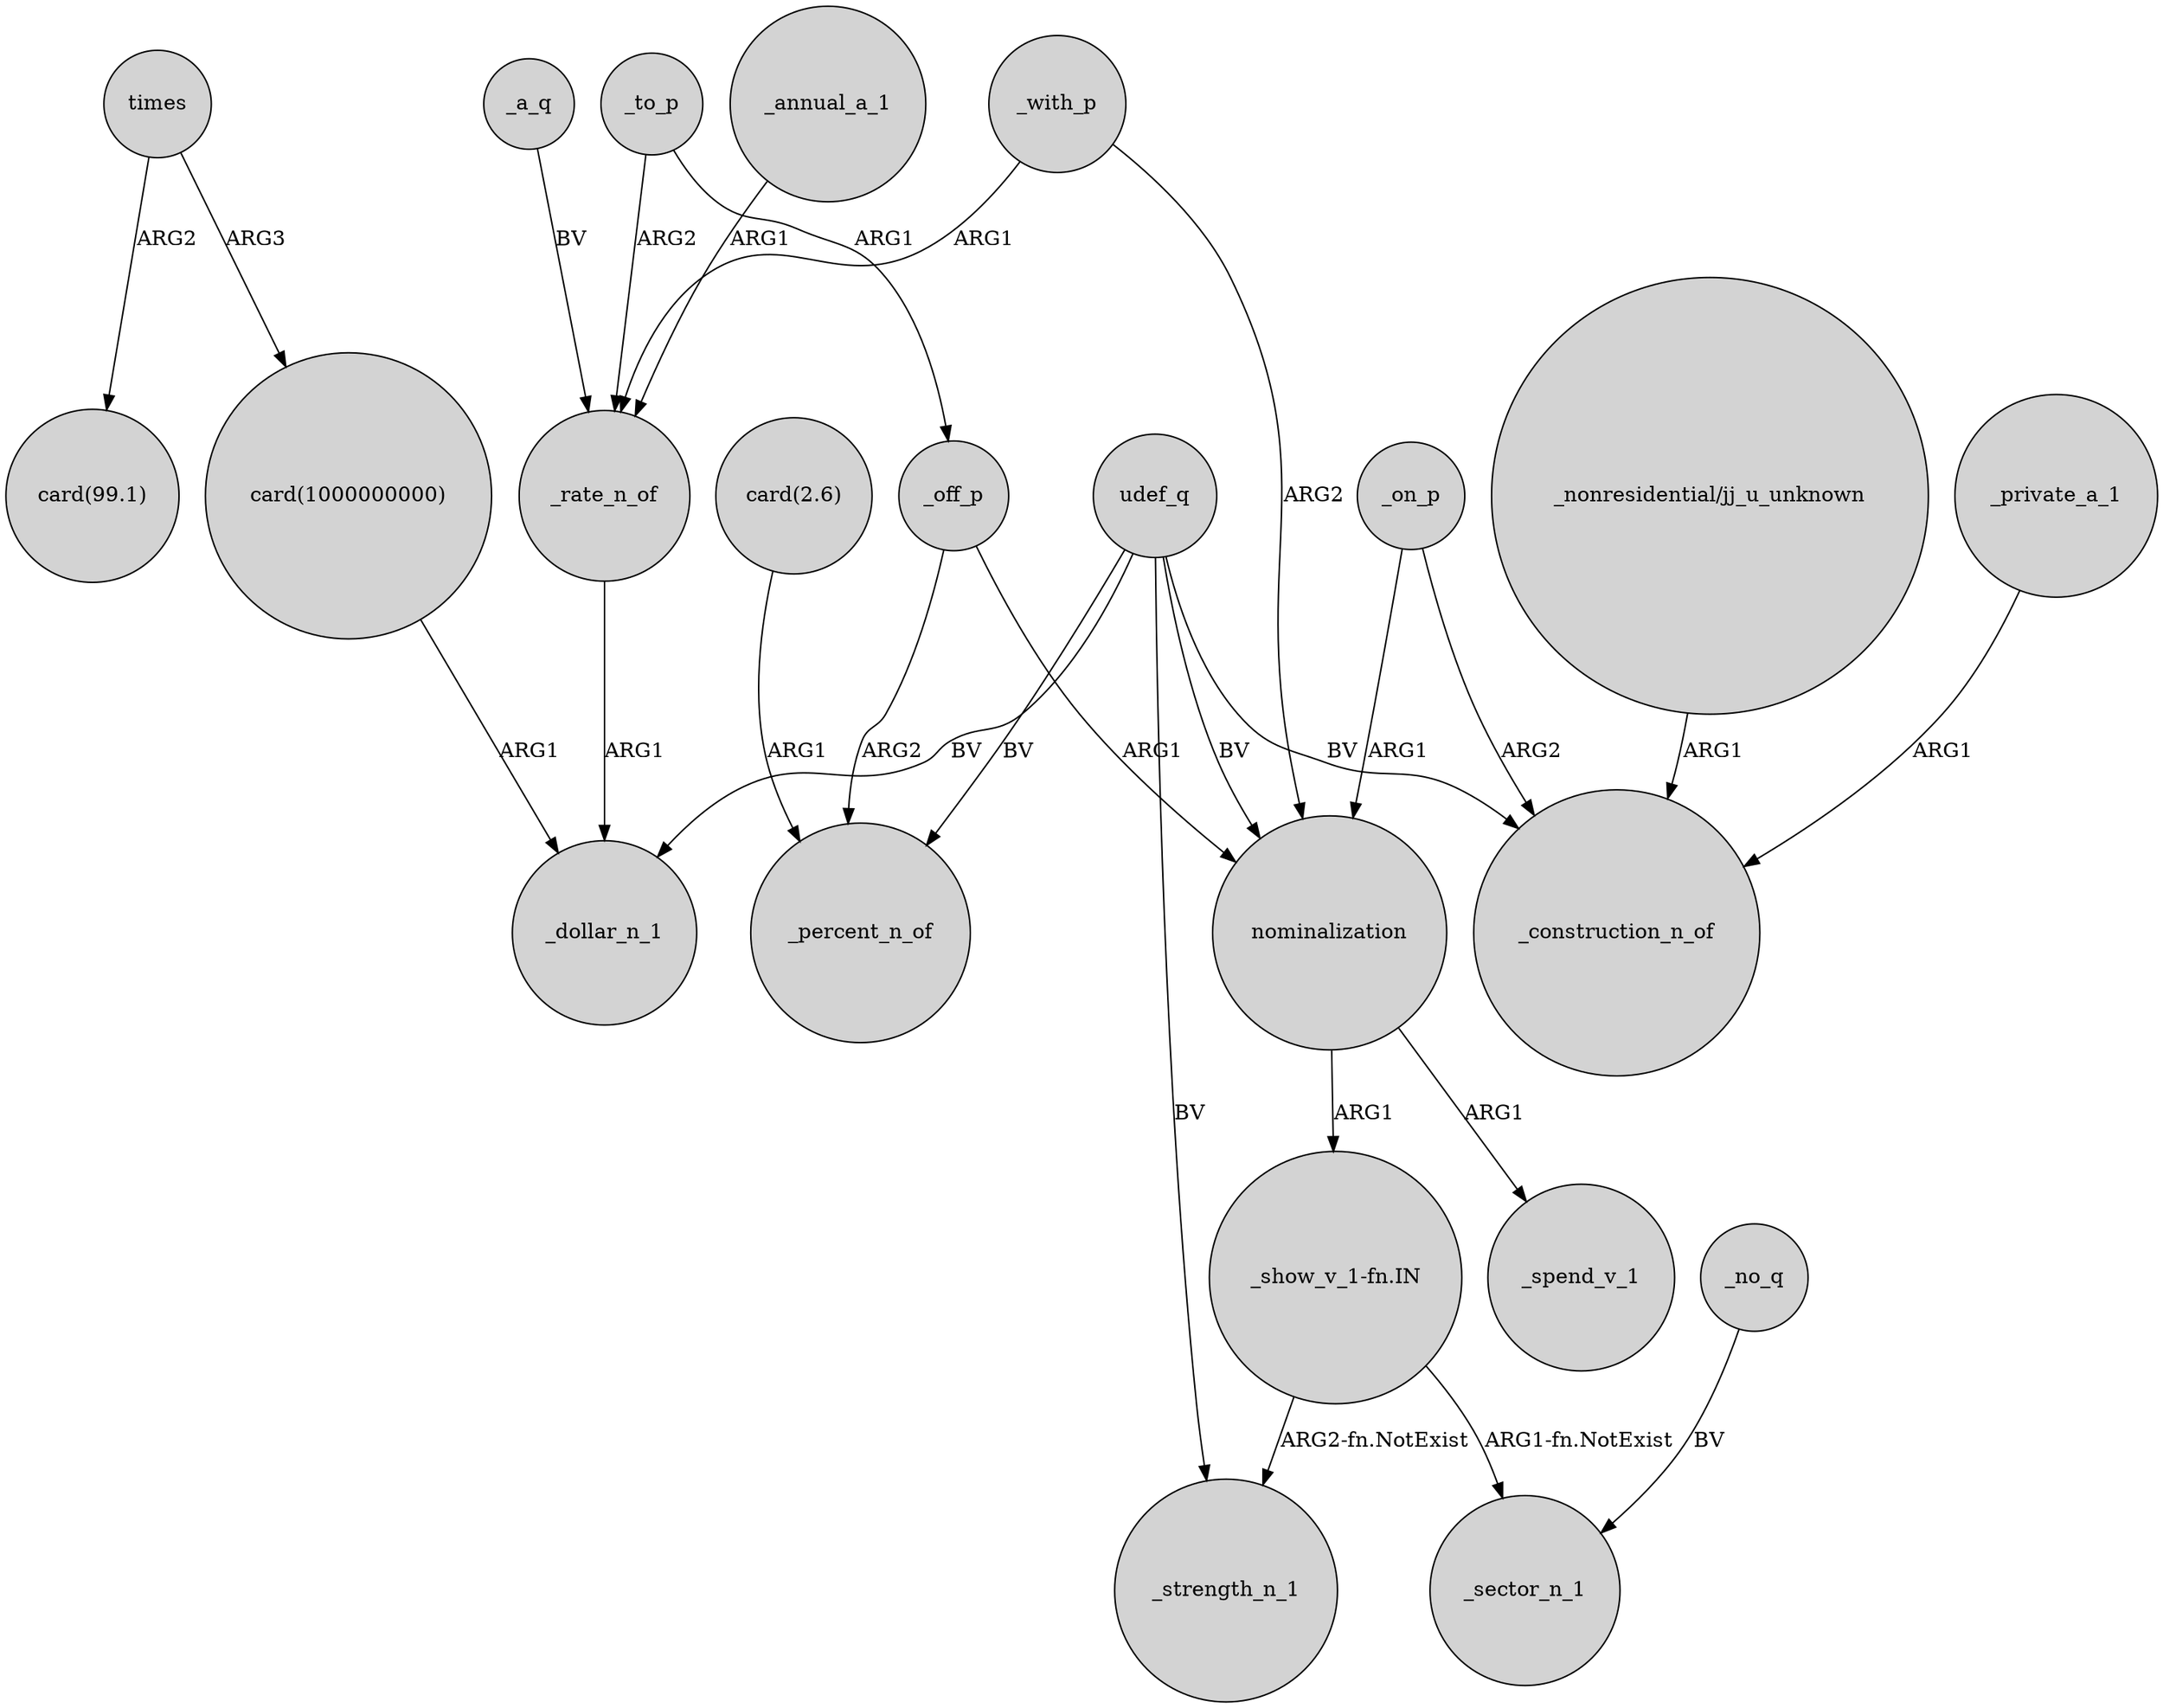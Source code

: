 digraph {
	node [shape=circle style=filled]
	times -> "card(99.1)" [label=ARG2]
	nominalization -> _spend_v_1 [label=ARG1]
	_with_p -> nominalization [label=ARG2]
	udef_q -> _strength_n_1 [label=BV]
	"_show_v_1-fn.IN" -> _strength_n_1 [label="ARG2-fn.NotExist"]
	"_nonresidential/jj_u_unknown" -> _construction_n_of [label=ARG1]
	_a_q -> _rate_n_of [label=BV]
	_on_p -> nominalization [label=ARG1]
	_rate_n_of -> _dollar_n_1 [label=ARG1]
	"card(2.6)" -> _percent_n_of [label=ARG1]
	_with_p -> _rate_n_of [label=ARG1]
	times -> "card(1000000000)" [label=ARG3]
	_private_a_1 -> _construction_n_of [label=ARG1]
	_off_p -> _percent_n_of [label=ARG2]
	_no_q -> _sector_n_1 [label=BV]
	udef_q -> nominalization [label=BV]
	_to_p -> _off_p [label=ARG1]
	_annual_a_1 -> _rate_n_of [label=ARG1]
	udef_q -> _percent_n_of [label=BV]
	nominalization -> "_show_v_1-fn.IN" [label=ARG1]
	"card(1000000000)" -> _dollar_n_1 [label=ARG1]
	udef_q -> _construction_n_of [label=BV]
	_on_p -> _construction_n_of [label=ARG2]
	"_show_v_1-fn.IN" -> _sector_n_1 [label="ARG1-fn.NotExist"]
	_to_p -> _rate_n_of [label=ARG2]
	udef_q -> _dollar_n_1 [label=BV]
	_off_p -> nominalization [label=ARG1]
}
